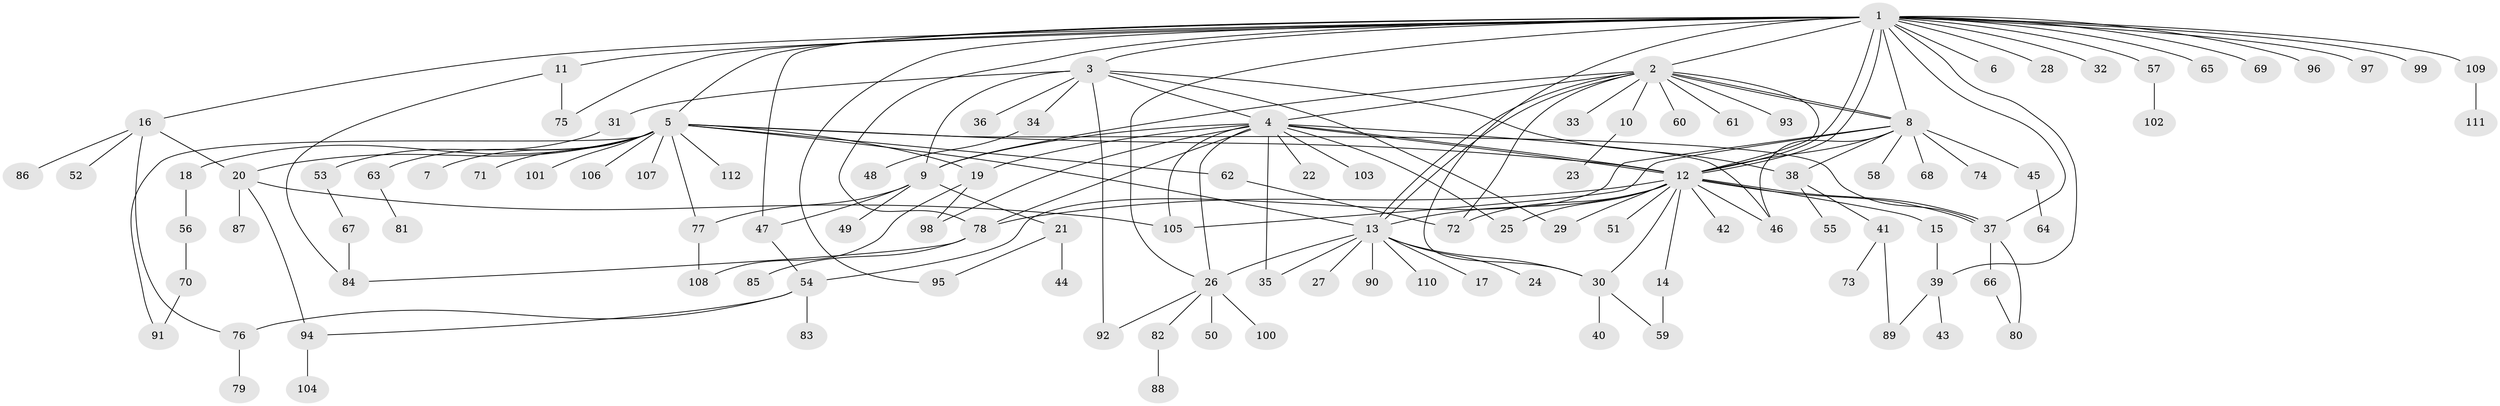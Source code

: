 // Generated by graph-tools (version 1.1) at 2025/26/03/09/25 03:26:07]
// undirected, 112 vertices, 163 edges
graph export_dot {
graph [start="1"]
  node [color=gray90,style=filled];
  1;
  2;
  3;
  4;
  5;
  6;
  7;
  8;
  9;
  10;
  11;
  12;
  13;
  14;
  15;
  16;
  17;
  18;
  19;
  20;
  21;
  22;
  23;
  24;
  25;
  26;
  27;
  28;
  29;
  30;
  31;
  32;
  33;
  34;
  35;
  36;
  37;
  38;
  39;
  40;
  41;
  42;
  43;
  44;
  45;
  46;
  47;
  48;
  49;
  50;
  51;
  52;
  53;
  54;
  55;
  56;
  57;
  58;
  59;
  60;
  61;
  62;
  63;
  64;
  65;
  66;
  67;
  68;
  69;
  70;
  71;
  72;
  73;
  74;
  75;
  76;
  77;
  78;
  79;
  80;
  81;
  82;
  83;
  84;
  85;
  86;
  87;
  88;
  89;
  90;
  91;
  92;
  93;
  94;
  95;
  96;
  97;
  98;
  99;
  100;
  101;
  102;
  103;
  104;
  105;
  106;
  107;
  108;
  109;
  110;
  111;
  112;
  1 -- 2;
  1 -- 3;
  1 -- 5;
  1 -- 6;
  1 -- 8;
  1 -- 11;
  1 -- 12;
  1 -- 12;
  1 -- 16;
  1 -- 26;
  1 -- 28;
  1 -- 30;
  1 -- 32;
  1 -- 37;
  1 -- 39;
  1 -- 47;
  1 -- 57;
  1 -- 65;
  1 -- 69;
  1 -- 75;
  1 -- 78;
  1 -- 95;
  1 -- 96;
  1 -- 97;
  1 -- 99;
  1 -- 109;
  2 -- 4;
  2 -- 8;
  2 -- 8;
  2 -- 9;
  2 -- 10;
  2 -- 12;
  2 -- 13;
  2 -- 13;
  2 -- 33;
  2 -- 60;
  2 -- 61;
  2 -- 72;
  2 -- 93;
  3 -- 4;
  3 -- 9;
  3 -- 29;
  3 -- 31;
  3 -- 34;
  3 -- 36;
  3 -- 38;
  3 -- 92;
  4 -- 9;
  4 -- 12;
  4 -- 12;
  4 -- 19;
  4 -- 22;
  4 -- 25;
  4 -- 26;
  4 -- 35;
  4 -- 46;
  4 -- 78;
  4 -- 98;
  4 -- 103;
  4 -- 105;
  5 -- 7;
  5 -- 12;
  5 -- 13;
  5 -- 18;
  5 -- 19;
  5 -- 20;
  5 -- 37;
  5 -- 62;
  5 -- 63;
  5 -- 71;
  5 -- 77;
  5 -- 91;
  5 -- 101;
  5 -- 106;
  5 -- 107;
  5 -- 112;
  8 -- 12;
  8 -- 38;
  8 -- 45;
  8 -- 46;
  8 -- 54;
  8 -- 58;
  8 -- 68;
  8 -- 74;
  8 -- 105;
  9 -- 21;
  9 -- 47;
  9 -- 49;
  9 -- 77;
  10 -- 23;
  11 -- 75;
  11 -- 84;
  12 -- 13;
  12 -- 14;
  12 -- 15;
  12 -- 25;
  12 -- 29;
  12 -- 30;
  12 -- 37;
  12 -- 37;
  12 -- 42;
  12 -- 46;
  12 -- 51;
  12 -- 72;
  12 -- 78;
  13 -- 17;
  13 -- 24;
  13 -- 26;
  13 -- 27;
  13 -- 30;
  13 -- 35;
  13 -- 90;
  13 -- 110;
  14 -- 59;
  15 -- 39;
  16 -- 20;
  16 -- 52;
  16 -- 76;
  16 -- 86;
  18 -- 56;
  19 -- 98;
  19 -- 108;
  20 -- 87;
  20 -- 94;
  20 -- 105;
  21 -- 44;
  21 -- 95;
  26 -- 50;
  26 -- 82;
  26 -- 92;
  26 -- 100;
  30 -- 40;
  30 -- 59;
  31 -- 53;
  34 -- 48;
  37 -- 66;
  37 -- 80;
  38 -- 41;
  38 -- 55;
  39 -- 43;
  39 -- 89;
  41 -- 73;
  41 -- 89;
  45 -- 64;
  47 -- 54;
  53 -- 67;
  54 -- 76;
  54 -- 83;
  54 -- 94;
  56 -- 70;
  57 -- 102;
  62 -- 72;
  63 -- 81;
  66 -- 80;
  67 -- 84;
  70 -- 91;
  76 -- 79;
  77 -- 108;
  78 -- 84;
  78 -- 85;
  82 -- 88;
  94 -- 104;
  109 -- 111;
}

